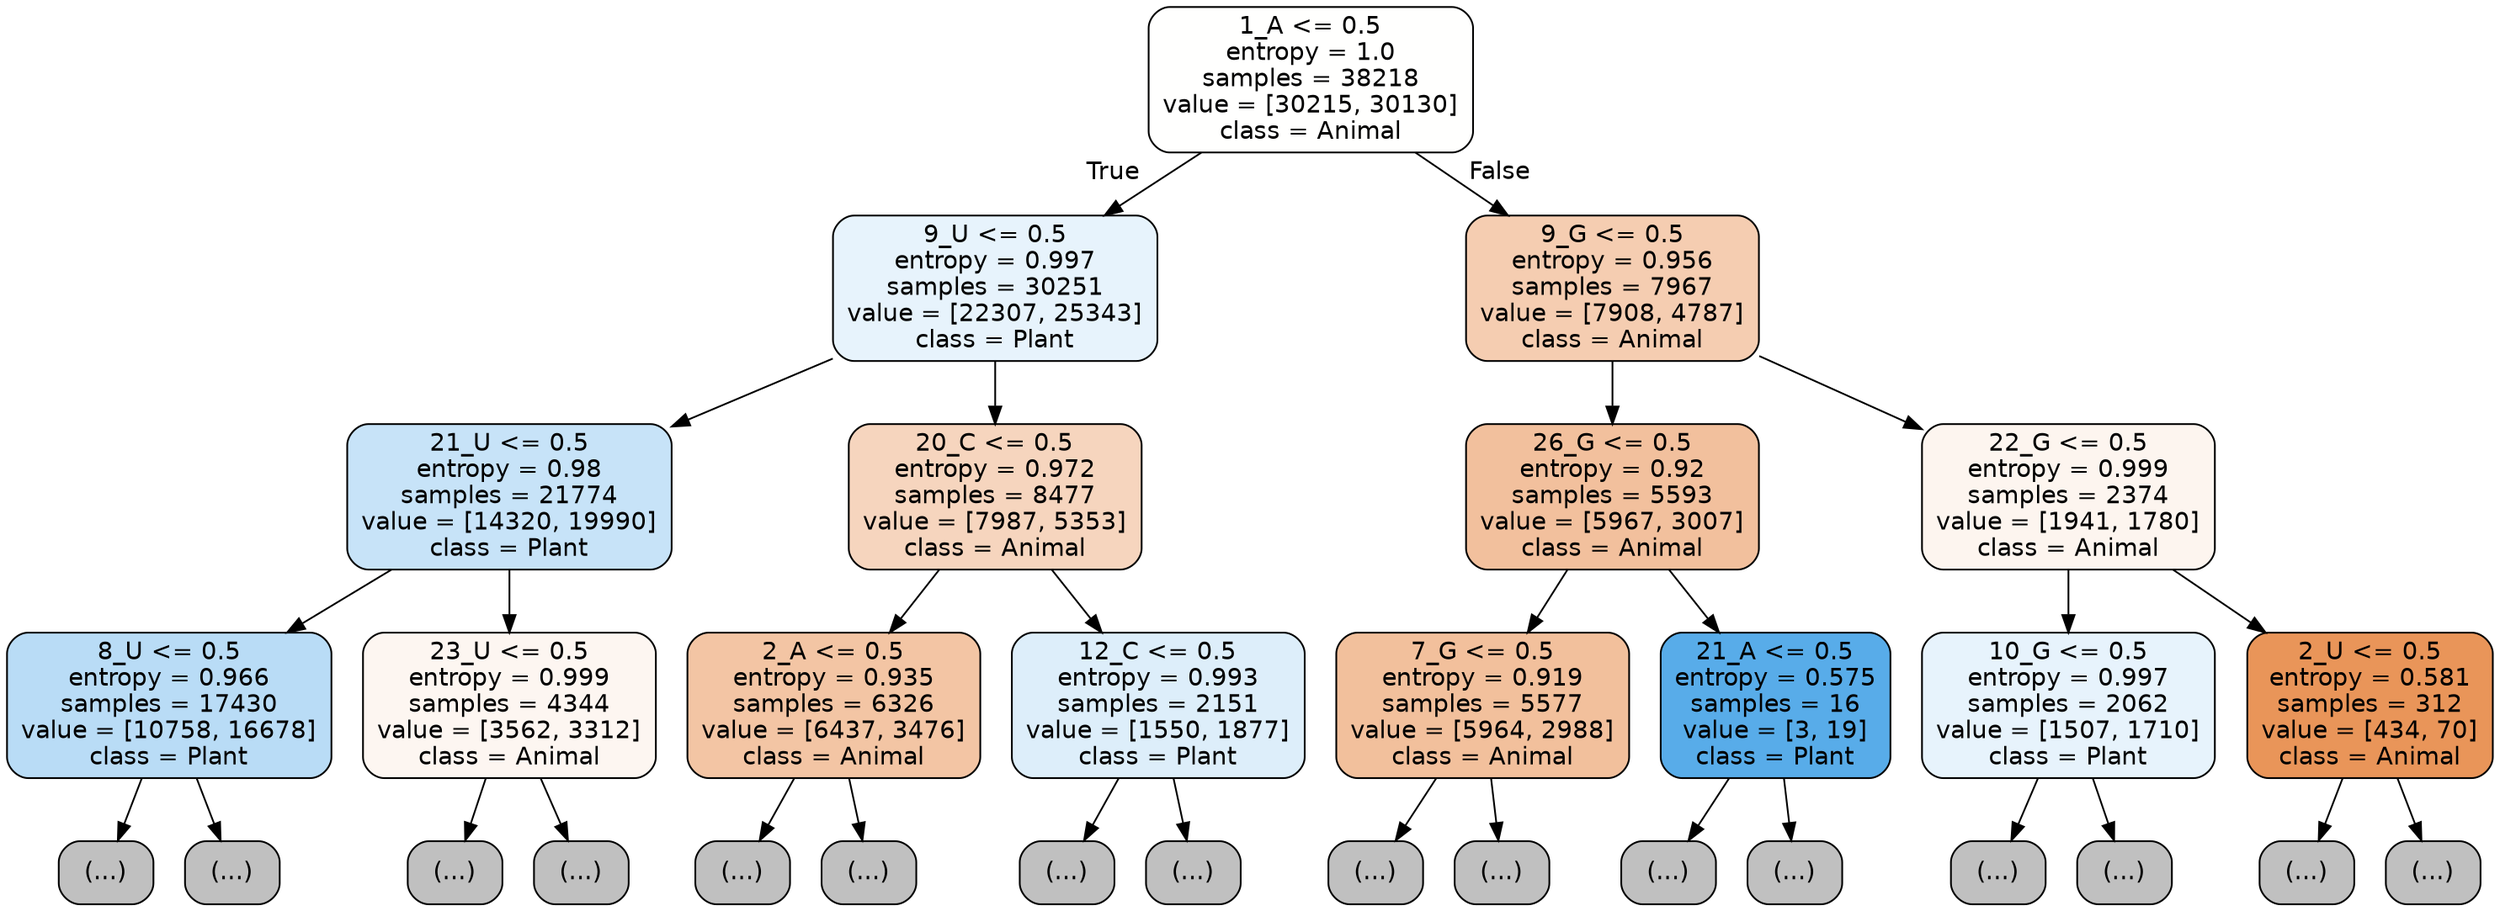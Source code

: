 digraph Tree {
node [shape=box, style="filled, rounded", color="black", fontname="helvetica"] ;
edge [fontname="helvetica"] ;
0 [label="1_A <= 0.5\nentropy = 1.0\nsamples = 38218\nvalue = [30215, 30130]\nclass = Animal", fillcolor="#fffffe"] ;
1 [label="9_U <= 0.5\nentropy = 0.997\nsamples = 30251\nvalue = [22307, 25343]\nclass = Plant", fillcolor="#e7f3fc"] ;
0 -> 1 [labeldistance=2.5, labelangle=45, headlabel="True"] ;
2 [label="21_U <= 0.5\nentropy = 0.98\nsamples = 21774\nvalue = [14320, 19990]\nclass = Plant", fillcolor="#c7e3f8"] ;
1 -> 2 ;
3 [label="8_U <= 0.5\nentropy = 0.966\nsamples = 17430\nvalue = [10758, 16678]\nclass = Plant", fillcolor="#b9dcf6"] ;
2 -> 3 ;
4 [label="(...)", fillcolor="#C0C0C0"] ;
3 -> 4 ;
5373 [label="(...)", fillcolor="#C0C0C0"] ;
3 -> 5373 ;
7372 [label="23_U <= 0.5\nentropy = 0.999\nsamples = 4344\nvalue = [3562, 3312]\nclass = Animal", fillcolor="#fdf6f1"] ;
2 -> 7372 ;
7373 [label="(...)", fillcolor="#C0C0C0"] ;
7372 -> 7373 ;
9214 [label="(...)", fillcolor="#C0C0C0"] ;
7372 -> 9214 ;
9301 [label="20_C <= 0.5\nentropy = 0.972\nsamples = 8477\nvalue = [7987, 5353]\nclass = Animal", fillcolor="#f6d5be"] ;
1 -> 9301 ;
9302 [label="2_A <= 0.5\nentropy = 0.935\nsamples = 6326\nvalue = [6437, 3476]\nclass = Animal", fillcolor="#f3c5a4"] ;
9301 -> 9302 ;
9303 [label="(...)", fillcolor="#C0C0C0"] ;
9302 -> 9303 ;
11478 [label="(...)", fillcolor="#C0C0C0"] ;
9302 -> 11478 ;
12199 [label="12_C <= 0.5\nentropy = 0.993\nsamples = 2151\nvalue = [1550, 1877]\nclass = Plant", fillcolor="#ddeefa"] ;
9301 -> 12199 ;
12200 [label="(...)", fillcolor="#C0C0C0"] ;
12199 -> 12200 ;
12895 [label="(...)", fillcolor="#C0C0C0"] ;
12199 -> 12895 ;
13088 [label="9_G <= 0.5\nentropy = 0.956\nsamples = 7967\nvalue = [7908, 4787]\nclass = Animal", fillcolor="#f5cdb1"] ;
0 -> 13088 [labeldistance=2.5, labelangle=-45, headlabel="False"] ;
13089 [label="26_G <= 0.5\nentropy = 0.92\nsamples = 5593\nvalue = [5967, 3007]\nclass = Animal", fillcolor="#f2c09d"] ;
13088 -> 13089 ;
13090 [label="7_G <= 0.5\nentropy = 0.919\nsamples = 5577\nvalue = [5964, 2988]\nclass = Animal", fillcolor="#f2c09c"] ;
13089 -> 13090 ;
13091 [label="(...)", fillcolor="#C0C0C0"] ;
13090 -> 13091 ;
15274 [label="(...)", fillcolor="#C0C0C0"] ;
13090 -> 15274 ;
16055 [label="21_A <= 0.5\nentropy = 0.575\nsamples = 16\nvalue = [3, 19]\nclass = Plant", fillcolor="#58ace9"] ;
13089 -> 16055 ;
16056 [label="(...)", fillcolor="#C0C0C0"] ;
16055 -> 16056 ;
16061 [label="(...)", fillcolor="#C0C0C0"] ;
16055 -> 16061 ;
16062 [label="22_G <= 0.5\nentropy = 0.999\nsamples = 2374\nvalue = [1941, 1780]\nclass = Animal", fillcolor="#fdf5ef"] ;
13088 -> 16062 ;
16063 [label="10_G <= 0.5\nentropy = 0.997\nsamples = 2062\nvalue = [1507, 1710]\nclass = Plant", fillcolor="#e7f3fc"] ;
16062 -> 16063 ;
16064 [label="(...)", fillcolor="#C0C0C0"] ;
16063 -> 16064 ;
16705 [label="(...)", fillcolor="#C0C0C0"] ;
16063 -> 16705 ;
16932 [label="2_U <= 0.5\nentropy = 0.581\nsamples = 312\nvalue = [434, 70]\nclass = Animal", fillcolor="#e99559"] ;
16062 -> 16932 ;
16933 [label="(...)", fillcolor="#C0C0C0"] ;
16932 -> 16933 ;
17020 [label="(...)", fillcolor="#C0C0C0"] ;
16932 -> 17020 ;
}